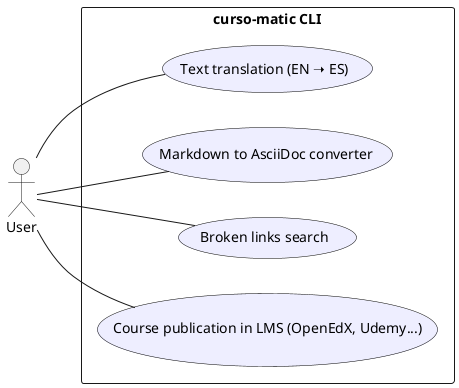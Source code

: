 @startuml
left to right direction
skinparam packageStyle rectangle
skinparam usecase {
  BackgroundColor #EEF
  BorderColor black
}

actor User

package "curso-matic CLI" {
    usecase "Text translation (EN ➝ ES)" as UC1
    usecase "Markdown to AsciiDoc converter" as UC2
    usecase "Broken links search" as UC3
    usecase "Course publication in LMS (OpenEdX, Udemy...)" as UC4
}

User -- UC1
User -- UC2
User -- UC3
User -- UC4
@enduml